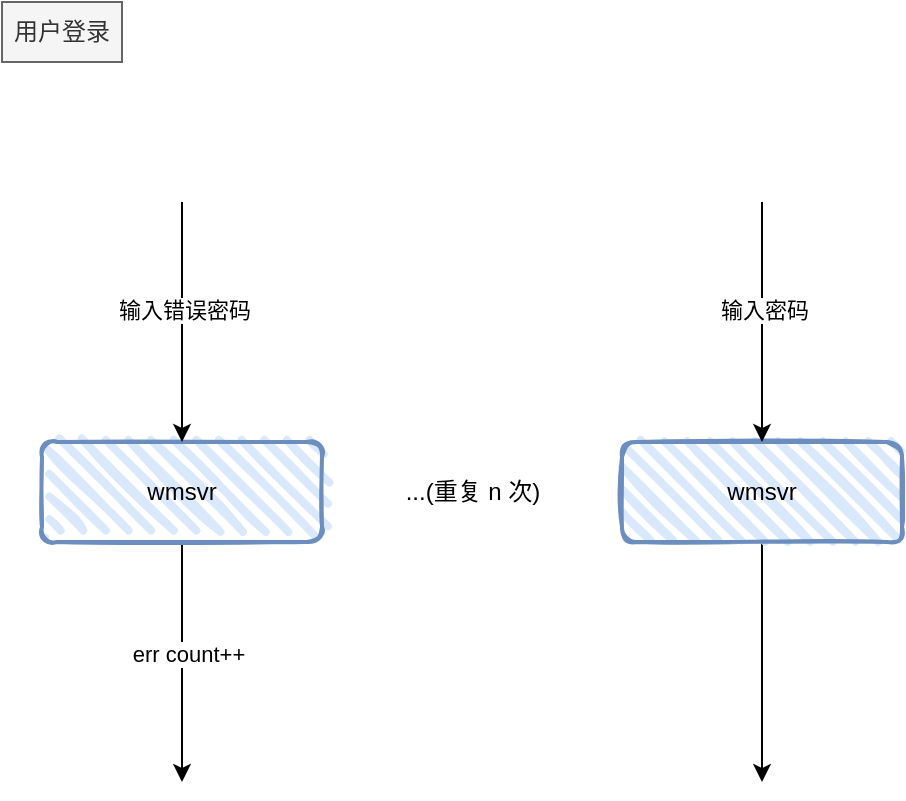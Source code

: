 <mxfile version="21.6.6" type="github">
  <diagram name="Page-1" id="c7558073-3199-34d8-9f00-42111426c3f3">
    <mxGraphModel dx="1434" dy="764" grid="1" gridSize="10" guides="1" tooltips="1" connect="1" arrows="1" fold="1" page="1" pageScale="1" pageWidth="1169" pageHeight="1654" background="none" math="0" shadow="0">
      <root>
        <mxCell id="0" />
        <mxCell id="1" parent="0" />
        <mxCell id="Cm6hgss15lmzkSMrv29P-103" style="edgeStyle=orthogonalEdgeStyle;rounded=0;orthogonalLoop=1;jettySize=auto;html=1;exitX=0.5;exitY=1;exitDx=0;exitDy=0;" edge="1" parent="1" source="Cm6hgss15lmzkSMrv29P-96">
          <mxGeometry relative="1" as="geometry">
            <mxPoint x="140" y="410" as="targetPoint" />
          </mxGeometry>
        </mxCell>
        <mxCell id="Cm6hgss15lmzkSMrv29P-104" value="err count++" style="edgeLabel;html=1;align=center;verticalAlign=middle;resizable=0;points=[];" vertex="1" connectable="0" parent="Cm6hgss15lmzkSMrv29P-103">
          <mxGeometry x="-0.071" y="3" relative="1" as="geometry">
            <mxPoint as="offset" />
          </mxGeometry>
        </mxCell>
        <mxCell id="Cm6hgss15lmzkSMrv29P-96" value="wmsvr" style="rounded=1;whiteSpace=wrap;html=1;strokeWidth=2;fillWeight=4;hachureGap=8;hachureAngle=45;fillColor=#dae8fc;sketch=1;strokeColor=#6c8ebf;" vertex="1" parent="1">
          <mxGeometry x="70" y="240" width="140" height="50" as="geometry" />
        </mxCell>
        <mxCell id="Cm6hgss15lmzkSMrv29P-97" value="" style="endArrow=classic;html=1;rounded=0;entryX=0.5;entryY=0;entryDx=0;entryDy=0;" edge="1" parent="1" target="Cm6hgss15lmzkSMrv29P-96">
          <mxGeometry width="50" height="50" relative="1" as="geometry">
            <mxPoint x="140" y="120" as="sourcePoint" />
            <mxPoint x="470" y="420" as="targetPoint" />
          </mxGeometry>
        </mxCell>
        <mxCell id="Cm6hgss15lmzkSMrv29P-98" value="Text" style="edgeLabel;html=1;align=center;verticalAlign=middle;resizable=0;points=[];" vertex="1" connectable="0" parent="Cm6hgss15lmzkSMrv29P-97">
          <mxGeometry x="-0.1" y="-4" relative="1" as="geometry">
            <mxPoint as="offset" />
          </mxGeometry>
        </mxCell>
        <mxCell id="Cm6hgss15lmzkSMrv29P-100" value="输入错误密码" style="edgeLabel;html=1;align=center;verticalAlign=middle;resizable=0;points=[];" vertex="1" connectable="0" parent="Cm6hgss15lmzkSMrv29P-97">
          <mxGeometry x="-0.1" y="1" relative="1" as="geometry">
            <mxPoint as="offset" />
          </mxGeometry>
        </mxCell>
        <mxCell id="Cm6hgss15lmzkSMrv29P-106" value="用户登录" style="text;html=1;strokeColor=#666666;fillColor=#f5f5f5;align=center;verticalAlign=middle;whiteSpace=wrap;rounded=0;fontColor=#333333;" vertex="1" parent="1">
          <mxGeometry x="50" y="20" width="60" height="30" as="geometry" />
        </mxCell>
        <mxCell id="Cm6hgss15lmzkSMrv29P-107" value="...(重复 n 次)" style="text;html=1;align=center;verticalAlign=middle;resizable=0;points=[];autosize=1;strokeColor=none;fillColor=none;" vertex="1" parent="1">
          <mxGeometry x="240" y="250" width="90" height="30" as="geometry" />
        </mxCell>
        <mxCell id="Cm6hgss15lmzkSMrv29P-109" style="edgeStyle=orthogonalEdgeStyle;rounded=0;orthogonalLoop=1;jettySize=auto;html=1;exitX=0.5;exitY=1;exitDx=0;exitDy=0;" edge="1" parent="1" source="Cm6hgss15lmzkSMrv29P-111">
          <mxGeometry relative="1" as="geometry">
            <mxPoint x="430" y="410" as="targetPoint" />
          </mxGeometry>
        </mxCell>
        <mxCell id="Cm6hgss15lmzkSMrv29P-111" value="wmsvr" style="rounded=1;whiteSpace=wrap;html=1;strokeWidth=2;fillWeight=4;hachureGap=8;hachureAngle=45;fillColor=#dae8fc;sketch=1;strokeColor=#6c8ebf;" vertex="1" parent="1">
          <mxGeometry x="360" y="240" width="140" height="50" as="geometry" />
        </mxCell>
        <mxCell id="Cm6hgss15lmzkSMrv29P-112" value="" style="endArrow=classic;html=1;rounded=0;entryX=0.5;entryY=0;entryDx=0;entryDy=0;" edge="1" parent="1" target="Cm6hgss15lmzkSMrv29P-111">
          <mxGeometry width="50" height="50" relative="1" as="geometry">
            <mxPoint x="430" y="120" as="sourcePoint" />
            <mxPoint x="760" y="420" as="targetPoint" />
          </mxGeometry>
        </mxCell>
        <mxCell id="Cm6hgss15lmzkSMrv29P-113" value="Text" style="edgeLabel;html=1;align=center;verticalAlign=middle;resizable=0;points=[];" vertex="1" connectable="0" parent="Cm6hgss15lmzkSMrv29P-112">
          <mxGeometry x="-0.1" y="-4" relative="1" as="geometry">
            <mxPoint as="offset" />
          </mxGeometry>
        </mxCell>
        <mxCell id="Cm6hgss15lmzkSMrv29P-114" value="输入密码" style="edgeLabel;html=1;align=center;verticalAlign=middle;resizable=0;points=[];" vertex="1" connectable="0" parent="Cm6hgss15lmzkSMrv29P-112">
          <mxGeometry x="-0.1" y="1" relative="1" as="geometry">
            <mxPoint as="offset" />
          </mxGeometry>
        </mxCell>
      </root>
    </mxGraphModel>
  </diagram>
</mxfile>
